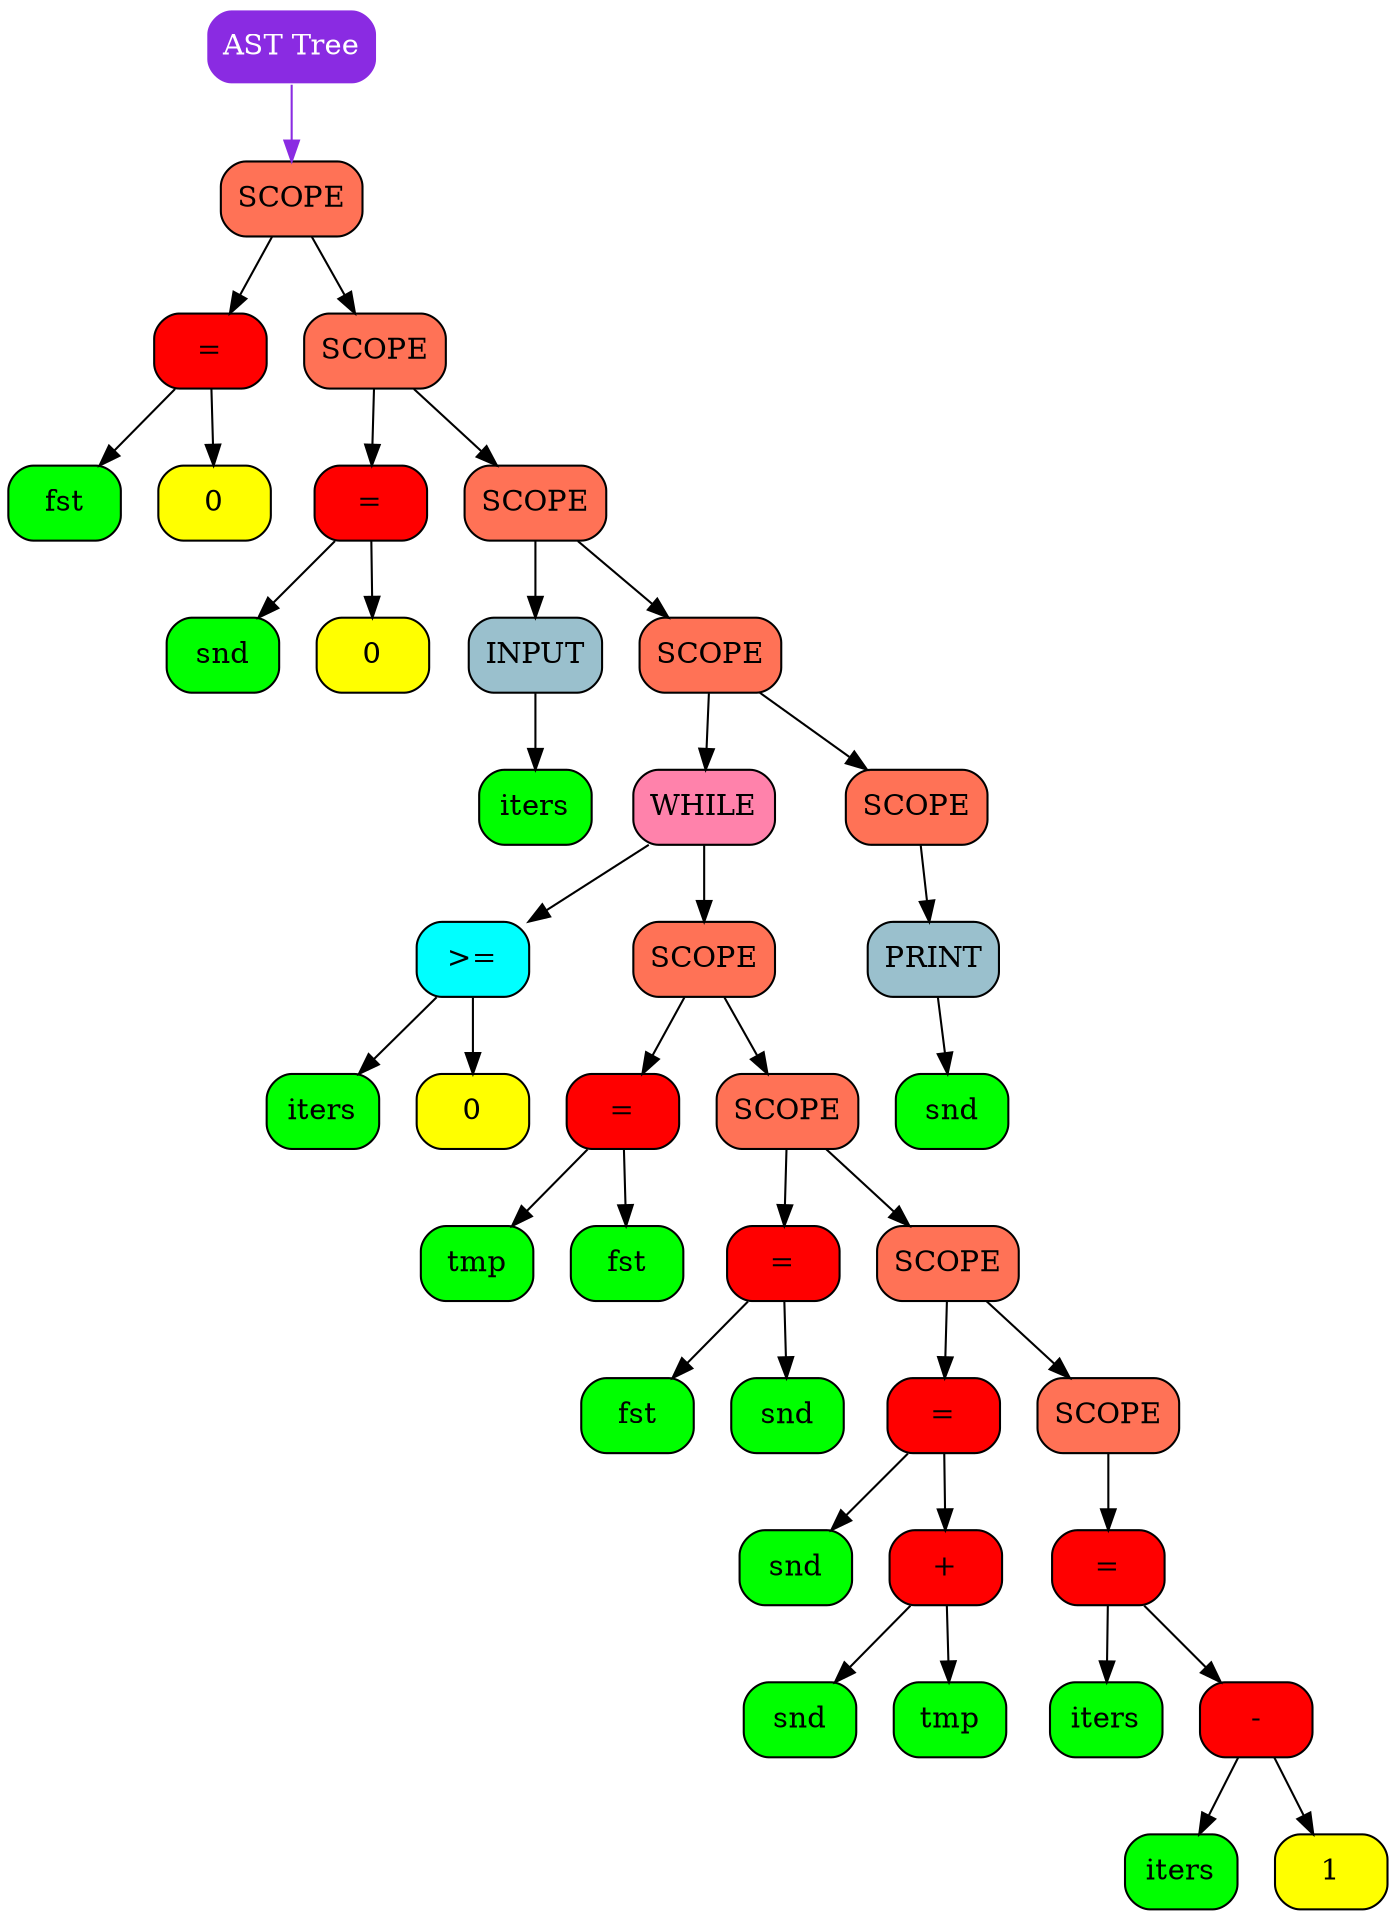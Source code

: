 digraph Tree
{
   rankdir = HR;
   tree[shape = Mrecord, style = filled, color = "white", style = filled, fontcolor = "white", fillcolor = "blueviolet", label = "AST Tree"];
   "0x133f04940"[shape = Mrecord, color = "black", style = filled, fontcolor = "black", fillcolor = "coral1"   label = " {SCOPE}"];
  "0x133f04940" -> "0x133f040c0" [color = "black"];
  "0x133f04940" -> "0x133f048f0" [color = "black"];
   "0x133f040c0"[shape = Mrecord, color = "black", style = filled, fontcolor = "black", fillcolor = "red"   label = " {=}"];
  "0x133f040c0" -> "0x133f04080" [color = "black"];
  "0x133f040c0" -> "0x133f040b0" [color = "black"];
   "0x133f04080"[shape = Mrecord, color = "black", style = filled, fontcolor = "black", fillcolor = "green",   label = " {fst}"];
   "0x133f040b0"[shape = Mrecord, color = "black", style = filled, fontcolor = "black", fillcolor = "yellow",   label = " {0}"];
   "0x133f048f0"[shape = Mrecord, color = "black", style = filled, fontcolor = "black", fillcolor = "coral1"   label = " {SCOPE}"];
  "0x133f048f0" -> "0x133f04130" [color = "black"];
  "0x133f048f0" -> "0x133f048a0" [color = "black"];
   "0x133f04130"[shape = Mrecord, color = "black", style = filled, fontcolor = "black", fillcolor = "red"   label = " {=}"];
  "0x133f04130" -> "0x133f040f0" [color = "black"];
  "0x133f04130" -> "0x133f04120" [color = "black"];
   "0x133f040f0"[shape = Mrecord, color = "black", style = filled, fontcolor = "black", fillcolor = "green",   label = " {snd}"];
   "0x133f04120"[shape = Mrecord, color = "black", style = filled, fontcolor = "black", fillcolor = "yellow",   label = " {0}"];
   "0x133f048a0"[shape = Mrecord, color = "black", style = filled, fontcolor = "black", fillcolor = "coral1"   label = " {SCOPE}"];
  "0x133f048a0" -> "0x133f04190" [color = "black"];
  "0x133f048a0" -> "0x133f04850" [color = "black"];
   "0x133f04190"[shape = Mrecord, color = "black", style = filled, fontcolor = "black", fillcolor = "lightblue3"   label = " {INPUT}"];
  "0x133f04190" -> "0x133f04160" [color = "black"];
   "0x133f04160"[shape = Mrecord, color = "black", style = filled, fontcolor = "black", fillcolor = "green",   label = " {iters}"];
   "0x133f04850"[shape = Mrecord, color = "black", style = filled, fontcolor = "black", fillcolor = "coral1"   label = " {SCOPE}"];
  "0x133f04850" -> "0x133f04780" [color = "black"];
  "0x133f04850" -> "0x133f04800" [color = "black"];
   "0x133f04780"[shape = Mrecord, color = "black", style = filled, fontcolor = "black", fillcolor = "palevioletred1"   label = " {WHILE}"];
  "0x133f04780" -> "0x133f041f0" [color = "black"];
  "0x133f04780" -> "0x133f04730" [color = "black"];
   "0x133f041f0"[shape = Mrecord, color = "black", style = filled, fontcolor = "black", fillcolor = "aqua"   label = "&gt;="];
  "0x133f041f0" -> "0x133f041b0" [color = "black"];
  "0x133f041f0" -> "0x133f041e0" [color = "black"];
   "0x133f041b0"[shape = Mrecord, color = "black", style = filled, fontcolor = "black", fillcolor = "green",   label = " {iters}"];
   "0x133f041e0"[shape = Mrecord, color = "black", style = filled, fontcolor = "black", fillcolor = "yellow",   label = " {0}"];
   "0x133f04730"[shape = Mrecord, color = "black", style = filled, fontcolor = "black", fillcolor = "coral1"   label = " {SCOPE}"];
  "0x133f04730" -> "0x133f04280" [color = "black"];
  "0x133f04730" -> "0x133f046e0" [color = "black"];
   "0x133f04280"[shape = Mrecord, color = "black", style = filled, fontcolor = "black", fillcolor = "red"   label = " {=}"];
  "0x133f04280" -> "0x133f04220" [color = "black"];
  "0x133f04280" -> "0x133f04250" [color = "black"];
   "0x133f04220"[shape = Mrecord, color = "black", style = filled, fontcolor = "black", fillcolor = "green",   label = " {tmp}"];
   "0x133f04250"[shape = Mrecord, color = "black", style = filled, fontcolor = "black", fillcolor = "green",   label = " {fst}"];
   "0x133f046e0"[shape = Mrecord, color = "black", style = filled, fontcolor = "black", fillcolor = "coral1"   label = " {SCOPE}"];
  "0x133f046e0" -> "0x133f04310" [color = "black"];
  "0x133f046e0" -> "0x133f04690" [color = "black"];
   "0x133f04310"[shape = Mrecord, color = "black", style = filled, fontcolor = "black", fillcolor = "red"   label = " {=}"];
  "0x133f04310" -> "0x133f042b0" [color = "black"];
  "0x133f04310" -> "0x133f042e0" [color = "black"];
   "0x133f042b0"[shape = Mrecord, color = "black", style = filled, fontcolor = "black", fillcolor = "green",   label = " {fst}"];
   "0x133f042e0"[shape = Mrecord, color = "black", style = filled, fontcolor = "black", fillcolor = "green",   label = " {snd}"];
   "0x133f04690"[shape = Mrecord, color = "black", style = filled, fontcolor = "black", fillcolor = "coral1"   label = " {SCOPE}"];
  "0x133f04690" -> "0x133f04540" [color = "black"];
  "0x133f04690" -> "0x133f04640" [color = "black"];
   "0x133f04540"[shape = Mrecord, color = "black", style = filled, fontcolor = "black", fillcolor = "red"   label = " {=}"];
  "0x133f04540" -> "0x133f04340" [color = "black"];
  "0x133f04540" -> "0x133f043d0" [color = "black"];
   "0x133f04340"[shape = Mrecord, color = "black", style = filled, fontcolor = "black", fillcolor = "green",   label = " {snd}"];
   "0x133f043d0"[shape = Mrecord, color = "black", style = filled, fontcolor = "black", fillcolor = "red"   label = " {+}"];
  "0x133f043d0" -> "0x133f04370" [color = "black"];
  "0x133f043d0" -> "0x133f043a0" [color = "black"];
   "0x133f04370"[shape = Mrecord, color = "black", style = filled, fontcolor = "black", fillcolor = "green",   label = " {snd}"];
   "0x133f043a0"[shape = Mrecord, color = "black", style = filled, fontcolor = "black", fillcolor = "green",   label = " {tmp}"];
   "0x133f04640"[shape = Mrecord, color = "black", style = filled, fontcolor = "black", fillcolor = "coral1"   label = " {SCOPE}"];
  "0x133f04640" -> "0x133f04610" [color = "black"];
   "0x133f04610"[shape = Mrecord, color = "black", style = filled, fontcolor = "black", fillcolor = "red"   label = " {=}"];
  "0x133f04610" -> "0x133f04570" [color = "black"];
  "0x133f04610" -> "0x133f045e0" [color = "black"];
   "0x133f04570"[shape = Mrecord, color = "black", style = filled, fontcolor = "black", fillcolor = "green",   label = " {iters}"];
   "0x133f045e0"[shape = Mrecord, color = "black", style = filled, fontcolor = "black", fillcolor = "red"   label = " {-}"];
  "0x133f045e0" -> "0x133f045a0" [color = "black"];
  "0x133f045e0" -> "0x133f045d0" [color = "black"];
   "0x133f045a0"[shape = Mrecord, color = "black", style = filled, fontcolor = "black", fillcolor = "green",   label = " {iters}"];
   "0x133f045d0"[shape = Mrecord, color = "black", style = filled, fontcolor = "black", fillcolor = "yellow",   label = " {1}"];
   "0x133f04800"[shape = Mrecord, color = "black", style = filled, fontcolor = "black", fillcolor = "coral1"   label = " {SCOPE}"];
  "0x133f04800" -> "0x133f047e0" [color = "black"];
   "0x133f047e0"[shape = Mrecord, color = "black", style = filled, fontcolor = "black", fillcolor = "lightblue3"   label = " {PRINT}"];
  "0x133f047e0" -> "0x133f047b0" [color = "black"];
   "0x133f047b0"[shape = Mrecord, color = "black", style = filled, fontcolor = "black", fillcolor = "green",   label = " {snd}"];
   tree -> "0x133f04940" [color = "blueviolet"];
}